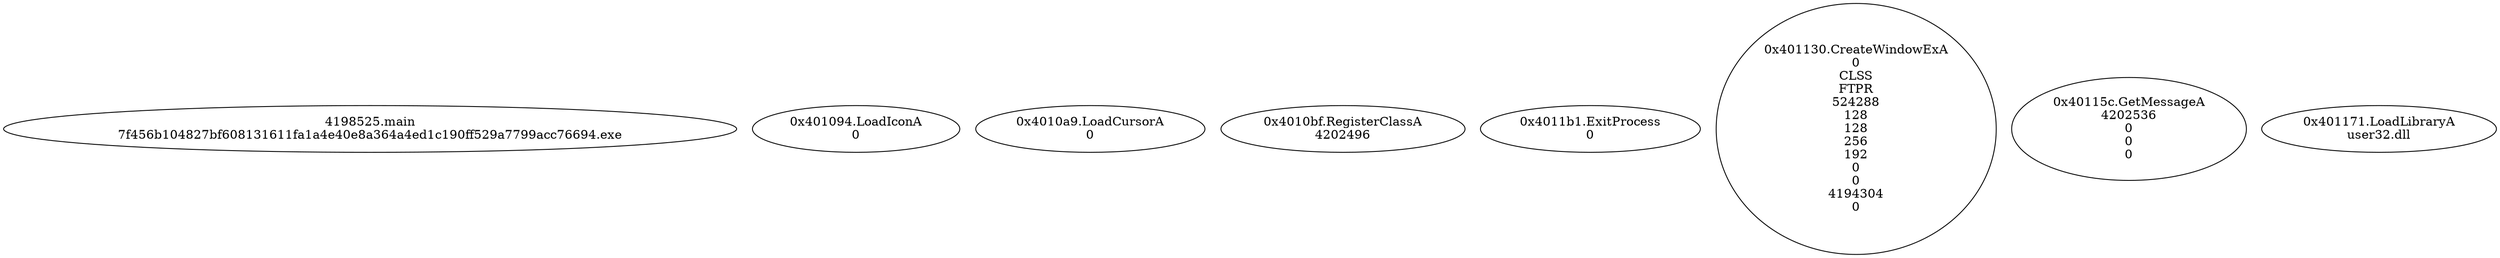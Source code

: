 // Global SCDG with merge call
digraph {
	0 [label="4198525.main
7f456b104827bf608131611fa1a4e40e8a364a4ed1c190ff529a7799acc76694.exe"]
	1 [label="0x401094.LoadIconA
0
"]
	2 [label="0x4010a9.LoadCursorA
0
"]
	3 [label="0x4010bf.RegisterClassA
4202496"]
	4 [label="0x4011b1.ExitProcess
0"]
	5 [label="0x401130.CreateWindowExA
0
CLSS
FTPR
524288
128
128
256
192
0
0
4194304
0"]
	6 [label="0x40115c.GetMessageA
4202536
0
0
0"]
	7 [label="0x401171.LoadLibraryA
user32.dll"]
}
